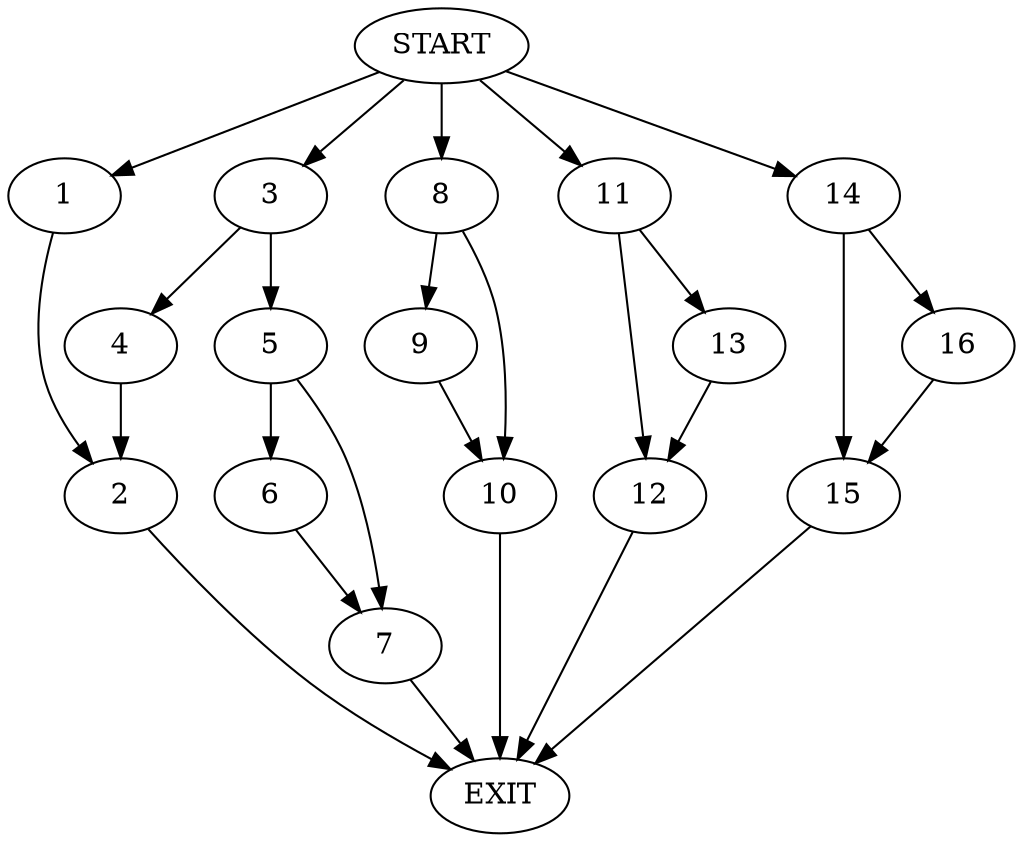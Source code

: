 digraph {
0 [label="START"]
17 [label="EXIT"]
0 -> 1
1 -> 2
2 -> 17
0 -> 3
3 -> 4
3 -> 5
5 -> 6
5 -> 7
4 -> 2
7 -> 17
6 -> 7
0 -> 8
8 -> 9
8 -> 10
9 -> 10
10 -> 17
0 -> 11
11 -> 12
11 -> 13
12 -> 17
13 -> 12
0 -> 14
14 -> 15
14 -> 16
16 -> 15
15 -> 17
}
